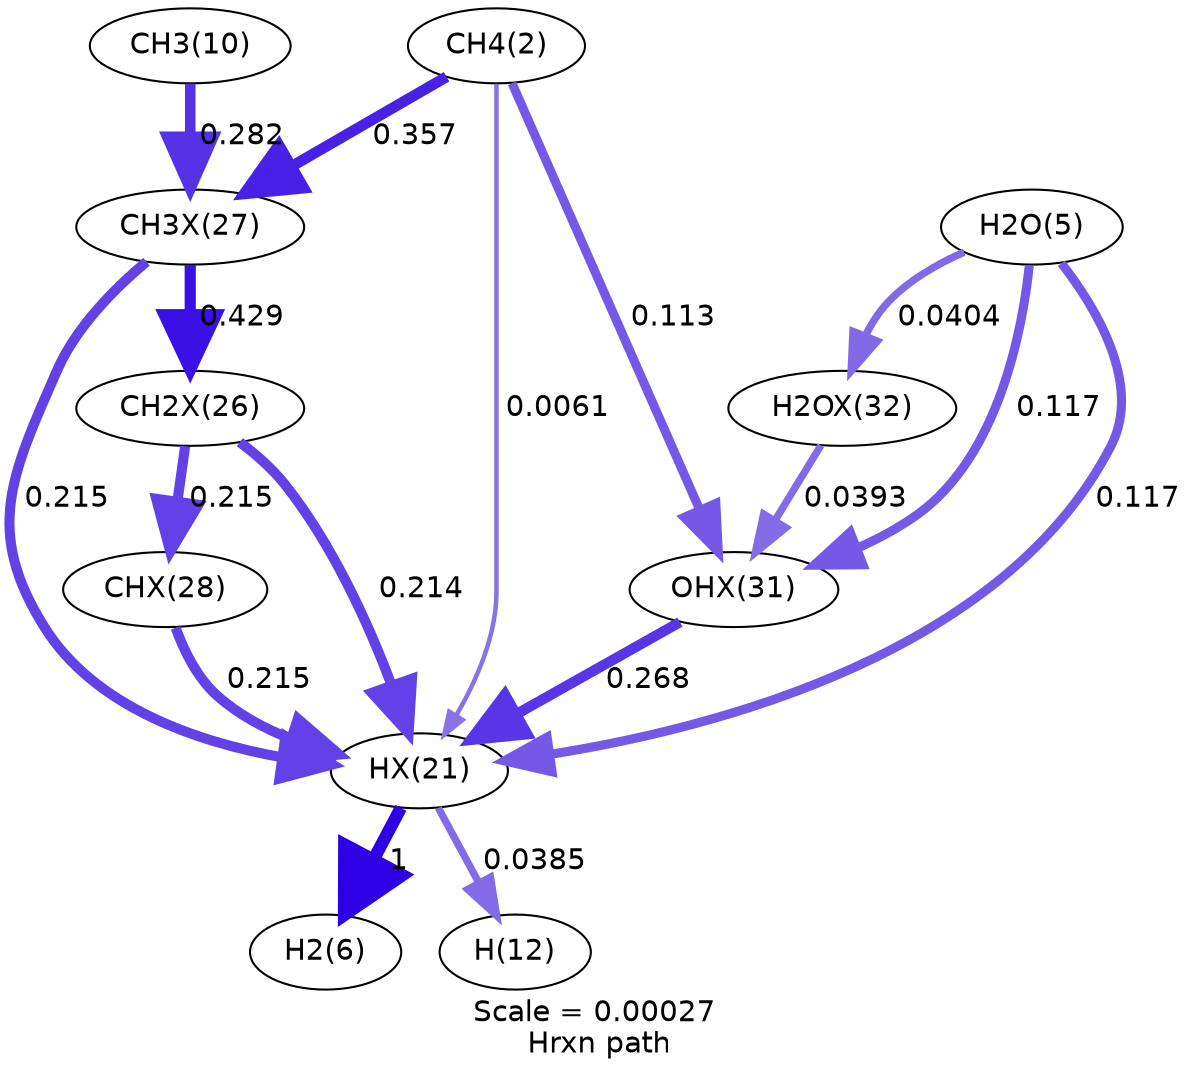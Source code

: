 digraph reaction_paths {
center=1;
s23 -> s7[fontname="Helvetica", penwidth=6, arrowsize=3, color="0.7, 1.5, 0.9"
, label=" 1"];
s3 -> s23[fontname="Helvetica", penwidth=2.15, arrowsize=1.07, color="0.7, 0.506, 0.9"
, label=" 0.0061"];
s29 -> s23[fontname="Helvetica", penwidth=4.84, arrowsize=2.42, color="0.7, 0.715, 0.9"
, label=" 0.215"];
s28 -> s23[fontname="Helvetica", penwidth=4.84, arrowsize=2.42, color="0.7, 0.714, 0.9"
, label=" 0.214"];
s30 -> s23[fontname="Helvetica", penwidth=4.84, arrowsize=2.42, color="0.7, 0.715, 0.9"
, label=" 0.215"];
s33 -> s23[fontname="Helvetica", penwidth=5, arrowsize=2.5, color="0.7, 0.768, 0.9"
, label=" 0.268"];
s6 -> s23[fontname="Helvetica", penwidth=4.38, arrowsize=2.19, color="0.7, 0.617, 0.9"
, label=" 0.117"];
s23 -> s13[fontname="Helvetica", penwidth=3.54, arrowsize=1.77, color="0.7, 0.539, 0.9"
, label=" 0.0385"];
s3 -> s29[fontname="Helvetica", penwidth=5.22, arrowsize=2.61, color="0.7, 0.857, 0.9"
, label=" 0.357"];
s3 -> s33[fontname="Helvetica", penwidth=4.35, arrowsize=2.18, color="0.7, 0.613, 0.9"
, label=" 0.113"];
s29 -> s28[fontname="Helvetica", penwidth=5.36, arrowsize=2.68, color="0.7, 0.929, 0.9"
, label=" 0.429"];
s11 -> s29[fontname="Helvetica", penwidth=5.04, arrowsize=2.52, color="0.7, 0.782, 0.9"
, label=" 0.282"];
s28 -> s30[fontname="Helvetica", penwidth=4.84, arrowsize=2.42, color="0.7, 0.715, 0.9"
, label=" 0.215"];
s6 -> s33[fontname="Helvetica", penwidth=4.38, arrowsize=2.19, color="0.7, 0.617, 0.9"
, label=" 0.117"];
s34 -> s33[fontname="Helvetica", penwidth=3.56, arrowsize=1.78, color="0.7, 0.539, 0.9"
, label=" 0.0393"];
s6 -> s34[fontname="Helvetica", penwidth=3.58, arrowsize=1.79, color="0.7, 0.54, 0.9"
, label=" 0.0404"];
s3 [ fontname="Helvetica", label="CH4(2)"];
s6 [ fontname="Helvetica", label="H2O(5)"];
s7 [ fontname="Helvetica", label="H2(6)"];
s11 [ fontname="Helvetica", label="CH3(10)"];
s13 [ fontname="Helvetica", label="H(12)"];
s23 [ fontname="Helvetica", label="HX(21)"];
s28 [ fontname="Helvetica", label="CH2X(26)"];
s29 [ fontname="Helvetica", label="CH3X(27)"];
s30 [ fontname="Helvetica", label="CHX(28)"];
s33 [ fontname="Helvetica", label="OHX(31)"];
s34 [ fontname="Helvetica", label="H2OX(32)"];
 label = "Scale = 0.00027\l Hrxn path";
 fontname = "Helvetica";
}
